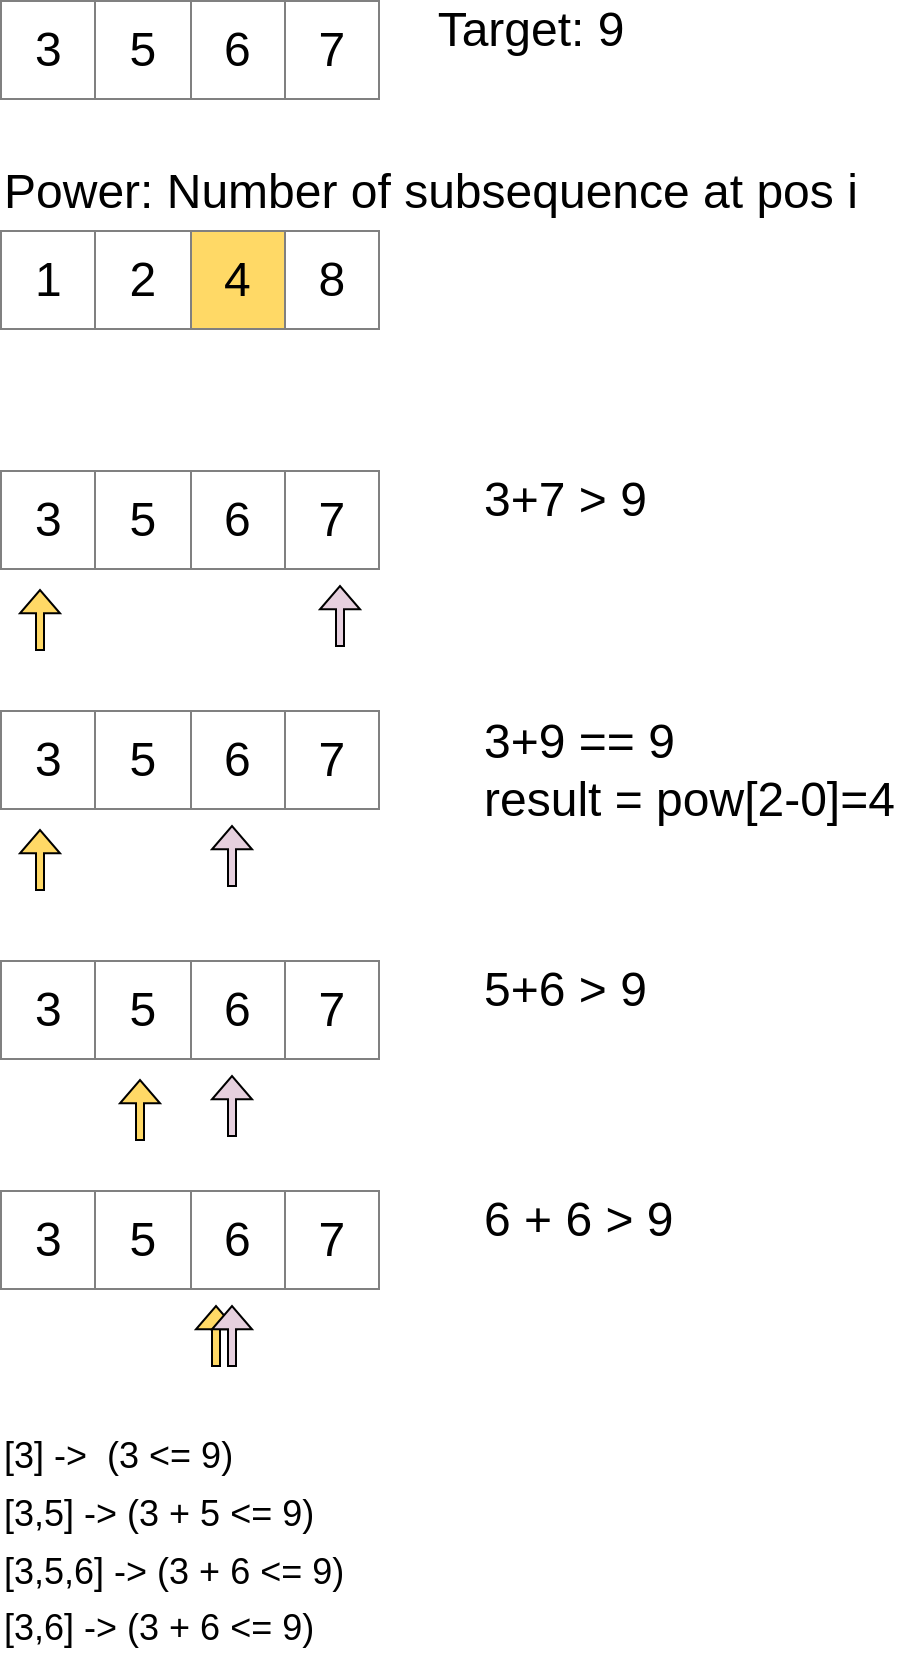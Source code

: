 <mxfile version="12.6.5" type="device"><diagram id="UGh-TFpthN-Amuy4NreV" name="Page-1"><mxGraphModel dx="1106" dy="2052" grid="1" gridSize="10" guides="1" tooltips="1" connect="1" arrows="1" fold="1" page="1" pageScale="1" pageWidth="500" pageHeight="1200" math="0" shadow="0"><root><mxCell id="0"/><mxCell id="1" parent="0"/><mxCell id="94vG4VLqRMmNgWIjylhc-2" value="Target: 9" style="text;html=1;align=center;verticalAlign=middle;resizable=0;points=[];autosize=1;fontSize=24;" parent="1" vertex="1"><mxGeometry x="250" y="-1155" width="110" height="30" as="geometry"/></mxCell><mxCell id="94vG4VLqRMmNgWIjylhc-3" value="Power: Number of subsequence at pos i" style="text;html=1;fontSize=24;" parent="1" vertex="1"><mxGeometry x="40" y="-1080" width="190" height="40" as="geometry"/></mxCell><mxCell id="94vG4VLqRMmNgWIjylhc-5" value="&lt;table border=&quot;1&quot; width=&quot;100%&quot; style=&quot;width: 100% ; height: 100% ; border-collapse: collapse&quot;&gt;&lt;tbody&gt;&lt;tr&gt;&lt;td align=&quot;center&quot;&gt;3&lt;/td&gt;&lt;td align=&quot;center&quot;&gt;5&lt;/td&gt;&lt;td align=&quot;center&quot;&gt;6&lt;/td&gt;&lt;td style=&quot;text-align: center&quot;&gt;7&lt;/td&gt;&lt;/tr&gt;&lt;/tbody&gt;&lt;/table&gt;" style="text;html=1;strokeColor=none;fillColor=none;overflow=fill;fontSize=24;" parent="1" vertex="1"><mxGeometry x="40" y="-1155" width="190" height="50" as="geometry"/></mxCell><mxCell id="94vG4VLqRMmNgWIjylhc-6" value="&lt;table border=&quot;1&quot; width=&quot;100%&quot; style=&quot;width: 100% ; height: 100% ; border-collapse: collapse&quot;&gt;&lt;tbody&gt;&lt;tr&gt;&lt;td align=&quot;center&quot;&gt;3&lt;/td&gt;&lt;td align=&quot;center&quot;&gt;5&lt;/td&gt;&lt;td align=&quot;center&quot;&gt;6&lt;/td&gt;&lt;td style=&quot;text-align: center&quot;&gt;7&lt;/td&gt;&lt;/tr&gt;&lt;/tbody&gt;&lt;/table&gt;" style="text;html=1;strokeColor=none;fillColor=none;overflow=fill;fontSize=24;" parent="1" vertex="1"><mxGeometry x="40" y="-920" width="190" height="50" as="geometry"/></mxCell><mxCell id="94vG4VLqRMmNgWIjylhc-7" value="&lt;table border=&quot;1&quot; width=&quot;100%&quot; style=&quot;width: 100% ; height: 100% ; border-collapse: collapse&quot;&gt;&lt;tbody&gt;&lt;tr&gt;&lt;td align=&quot;center&quot;&gt;1&lt;/td&gt;&lt;td align=&quot;center&quot;&gt;2&lt;/td&gt;&lt;td align=&quot;center&quot; style=&quot;background-color: rgb(255 , 217 , 102)&quot;&gt;4&lt;/td&gt;&lt;td style=&quot;text-align: center&quot;&gt;8&lt;/td&gt;&lt;/tr&gt;&lt;/tbody&gt;&lt;/table&gt;" style="text;html=1;strokeColor=none;fillColor=none;overflow=fill;fontSize=24;" parent="1" vertex="1"><mxGeometry x="40" y="-1040" width="190" height="50" as="geometry"/></mxCell><mxCell id="94vG4VLqRMmNgWIjylhc-10" value="" style="html=1;shadow=0;dashed=0;align=center;verticalAlign=middle;shape=mxgraph.arrows2.arrow;dy=0.8;dx=11.67;direction=north;notch=0;fontSize=24;fillColor=#FFD966;" parent="1" vertex="1"><mxGeometry x="50" y="-860" width="20" height="30" as="geometry"/></mxCell><mxCell id="94vG4VLqRMmNgWIjylhc-11" value="" style="html=1;shadow=0;dashed=0;align=center;verticalAlign=middle;shape=mxgraph.arrows2.arrow;dy=0.8;dx=11.67;direction=north;notch=0;fontSize=24;fillColor=#E6D0DE;" parent="1" vertex="1"><mxGeometry x="200" y="-862" width="20" height="30" as="geometry"/></mxCell><mxCell id="94vG4VLqRMmNgWIjylhc-14" value="3+7 &amp;gt; 9" style="text;html=1;align=left;verticalAlign=middle;resizable=0;points=[];autosize=1;fontSize=24;" parent="1" vertex="1"><mxGeometry x="280" y="-920" width="100" height="30" as="geometry"/></mxCell><mxCell id="94vG4VLqRMmNgWIjylhc-19" value="&lt;table border=&quot;1&quot; width=&quot;100%&quot; style=&quot;width: 100% ; height: 100% ; border-collapse: collapse&quot;&gt;&lt;tbody&gt;&lt;tr&gt;&lt;td align=&quot;center&quot;&gt;3&lt;/td&gt;&lt;td align=&quot;center&quot;&gt;5&lt;/td&gt;&lt;td align=&quot;center&quot;&gt;6&lt;/td&gt;&lt;td style=&quot;text-align: center&quot;&gt;7&lt;/td&gt;&lt;/tr&gt;&lt;/tbody&gt;&lt;/table&gt;" style="text;html=1;strokeColor=none;fillColor=none;overflow=fill;fontSize=24;" parent="1" vertex="1"><mxGeometry x="40" y="-800" width="190" height="50" as="geometry"/></mxCell><mxCell id="94vG4VLqRMmNgWIjylhc-20" value="" style="html=1;shadow=0;dashed=0;align=center;verticalAlign=middle;shape=mxgraph.arrows2.arrow;dy=0.8;dx=11.67;direction=north;notch=0;fontSize=24;fillColor=#FFD966;" parent="1" vertex="1"><mxGeometry x="50" y="-740" width="20" height="30" as="geometry"/></mxCell><mxCell id="94vG4VLqRMmNgWIjylhc-21" value="" style="html=1;shadow=0;dashed=0;align=center;verticalAlign=middle;shape=mxgraph.arrows2.arrow;dy=0.8;dx=11.67;direction=north;notch=0;fontSize=24;fillColor=#E6D0DE;" parent="1" vertex="1"><mxGeometry x="146" y="-742" width="20" height="30" as="geometry"/></mxCell><mxCell id="94vG4VLqRMmNgWIjylhc-22" value="3+9 == 9&lt;br&gt;result = pow[2-0]=4" style="text;html=1;align=left;verticalAlign=middle;resizable=0;points=[];autosize=1;fontSize=24;" parent="1" vertex="1"><mxGeometry x="280" y="-800" width="220" height="60" as="geometry"/></mxCell><mxCell id="94vG4VLqRMmNgWIjylhc-24" value="&lt;table border=&quot;1&quot; width=&quot;100%&quot; style=&quot;width: 100% ; height: 100% ; border-collapse: collapse&quot;&gt;&lt;tbody&gt;&lt;tr&gt;&lt;td align=&quot;center&quot;&gt;3&lt;/td&gt;&lt;td align=&quot;center&quot;&gt;5&lt;/td&gt;&lt;td align=&quot;center&quot;&gt;6&lt;/td&gt;&lt;td style=&quot;text-align: center&quot;&gt;7&lt;/td&gt;&lt;/tr&gt;&lt;/tbody&gt;&lt;/table&gt;" style="text;html=1;strokeColor=none;fillColor=none;overflow=fill;fontSize=24;" parent="1" vertex="1"><mxGeometry x="40" y="-675" width="190" height="50" as="geometry"/></mxCell><mxCell id="94vG4VLqRMmNgWIjylhc-25" value="" style="html=1;shadow=0;dashed=0;align=center;verticalAlign=middle;shape=mxgraph.arrows2.arrow;dy=0.8;dx=11.67;direction=north;notch=0;fontSize=24;fillColor=#FFD966;" parent="1" vertex="1"><mxGeometry x="100" y="-615" width="20" height="30" as="geometry"/></mxCell><mxCell id="94vG4VLqRMmNgWIjylhc-26" value="" style="html=1;shadow=0;dashed=0;align=center;verticalAlign=middle;shape=mxgraph.arrows2.arrow;dy=0.8;dx=11.67;direction=north;notch=0;fontSize=24;fillColor=#E6D0DE;" parent="1" vertex="1"><mxGeometry x="146" y="-617" width="20" height="30" as="geometry"/></mxCell><mxCell id="94vG4VLqRMmNgWIjylhc-27" value="5+6 &amp;gt; 9" style="text;html=1;align=left;verticalAlign=middle;resizable=0;points=[];autosize=1;fontSize=24;" parent="1" vertex="1"><mxGeometry x="280" y="-675" width="100" height="30" as="geometry"/></mxCell><mxCell id="94vG4VLqRMmNgWIjylhc-28" value="&lt;table border=&quot;1&quot; width=&quot;100%&quot; style=&quot;width: 100% ; height: 100% ; border-collapse: collapse&quot;&gt;&lt;tbody&gt;&lt;tr&gt;&lt;td align=&quot;center&quot;&gt;3&lt;/td&gt;&lt;td align=&quot;center&quot;&gt;5&lt;/td&gt;&lt;td align=&quot;center&quot;&gt;6&lt;/td&gt;&lt;td style=&quot;text-align: center&quot;&gt;7&lt;/td&gt;&lt;/tr&gt;&lt;/tbody&gt;&lt;/table&gt;" style="text;html=1;strokeColor=none;fillColor=none;overflow=fill;fontSize=24;" parent="1" vertex="1"><mxGeometry x="40" y="-560" width="190" height="50" as="geometry"/></mxCell><mxCell id="94vG4VLqRMmNgWIjylhc-29" value="" style="html=1;shadow=0;dashed=0;align=center;verticalAlign=middle;shape=mxgraph.arrows2.arrow;dy=0.8;dx=11.67;direction=north;notch=0;fontSize=24;fillColor=#FFD966;" parent="1" vertex="1"><mxGeometry x="138" y="-502" width="20" height="30" as="geometry"/></mxCell><mxCell id="94vG4VLqRMmNgWIjylhc-30" value="" style="html=1;shadow=0;dashed=0;align=center;verticalAlign=middle;shape=mxgraph.arrows2.arrow;dy=0.8;dx=11.67;direction=north;notch=0;fontSize=24;fillColor=#E6D0DE;" parent="1" vertex="1"><mxGeometry x="146" y="-502" width="20" height="30" as="geometry"/></mxCell><mxCell id="94vG4VLqRMmNgWIjylhc-31" value="6 + 6 &amp;gt; 9" style="text;html=1;align=left;verticalAlign=middle;resizable=0;points=[];autosize=1;fontSize=24;" parent="1" vertex="1"><mxGeometry x="280" y="-560" width="110" height="30" as="geometry"/></mxCell><mxCell id="94vG4VLqRMmNgWIjylhc-36" value="&lt;font style=&quot;font-size: 18px&quot;&gt;[3] -&amp;gt;&amp;nbsp; (3 &amp;lt;= 9)&lt;br&gt;[3,5] -&amp;gt; (3 + 5 &amp;lt;= 9)&lt;br&gt;[3,5,6] -&amp;gt; (3 + 6 &amp;lt;= 9)&lt;br&gt;[3,6] -&amp;gt; (3 + 6 &amp;lt;= 9)&lt;/font&gt;" style="text;html=1;fontSize=24;" parent="1" vertex="1"><mxGeometry x="40" y="-450" width="400" height="130" as="geometry"/></mxCell></root></mxGraphModel></diagram></mxfile>